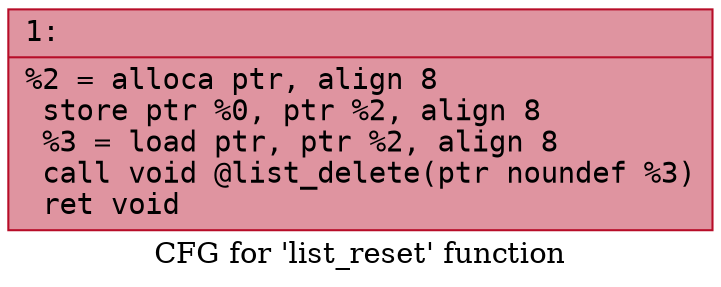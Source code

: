digraph "CFG for 'list_reset' function" {
	label="CFG for 'list_reset' function";

	Node0x6000020315e0 [shape=record,color="#b70d28ff", style=filled, fillcolor="#b70d2870" fontname="Courier",label="{1:\l|  %2 = alloca ptr, align 8\l  store ptr %0, ptr %2, align 8\l  %3 = load ptr, ptr %2, align 8\l  call void @list_delete(ptr noundef %3)\l  ret void\l}"];
}
